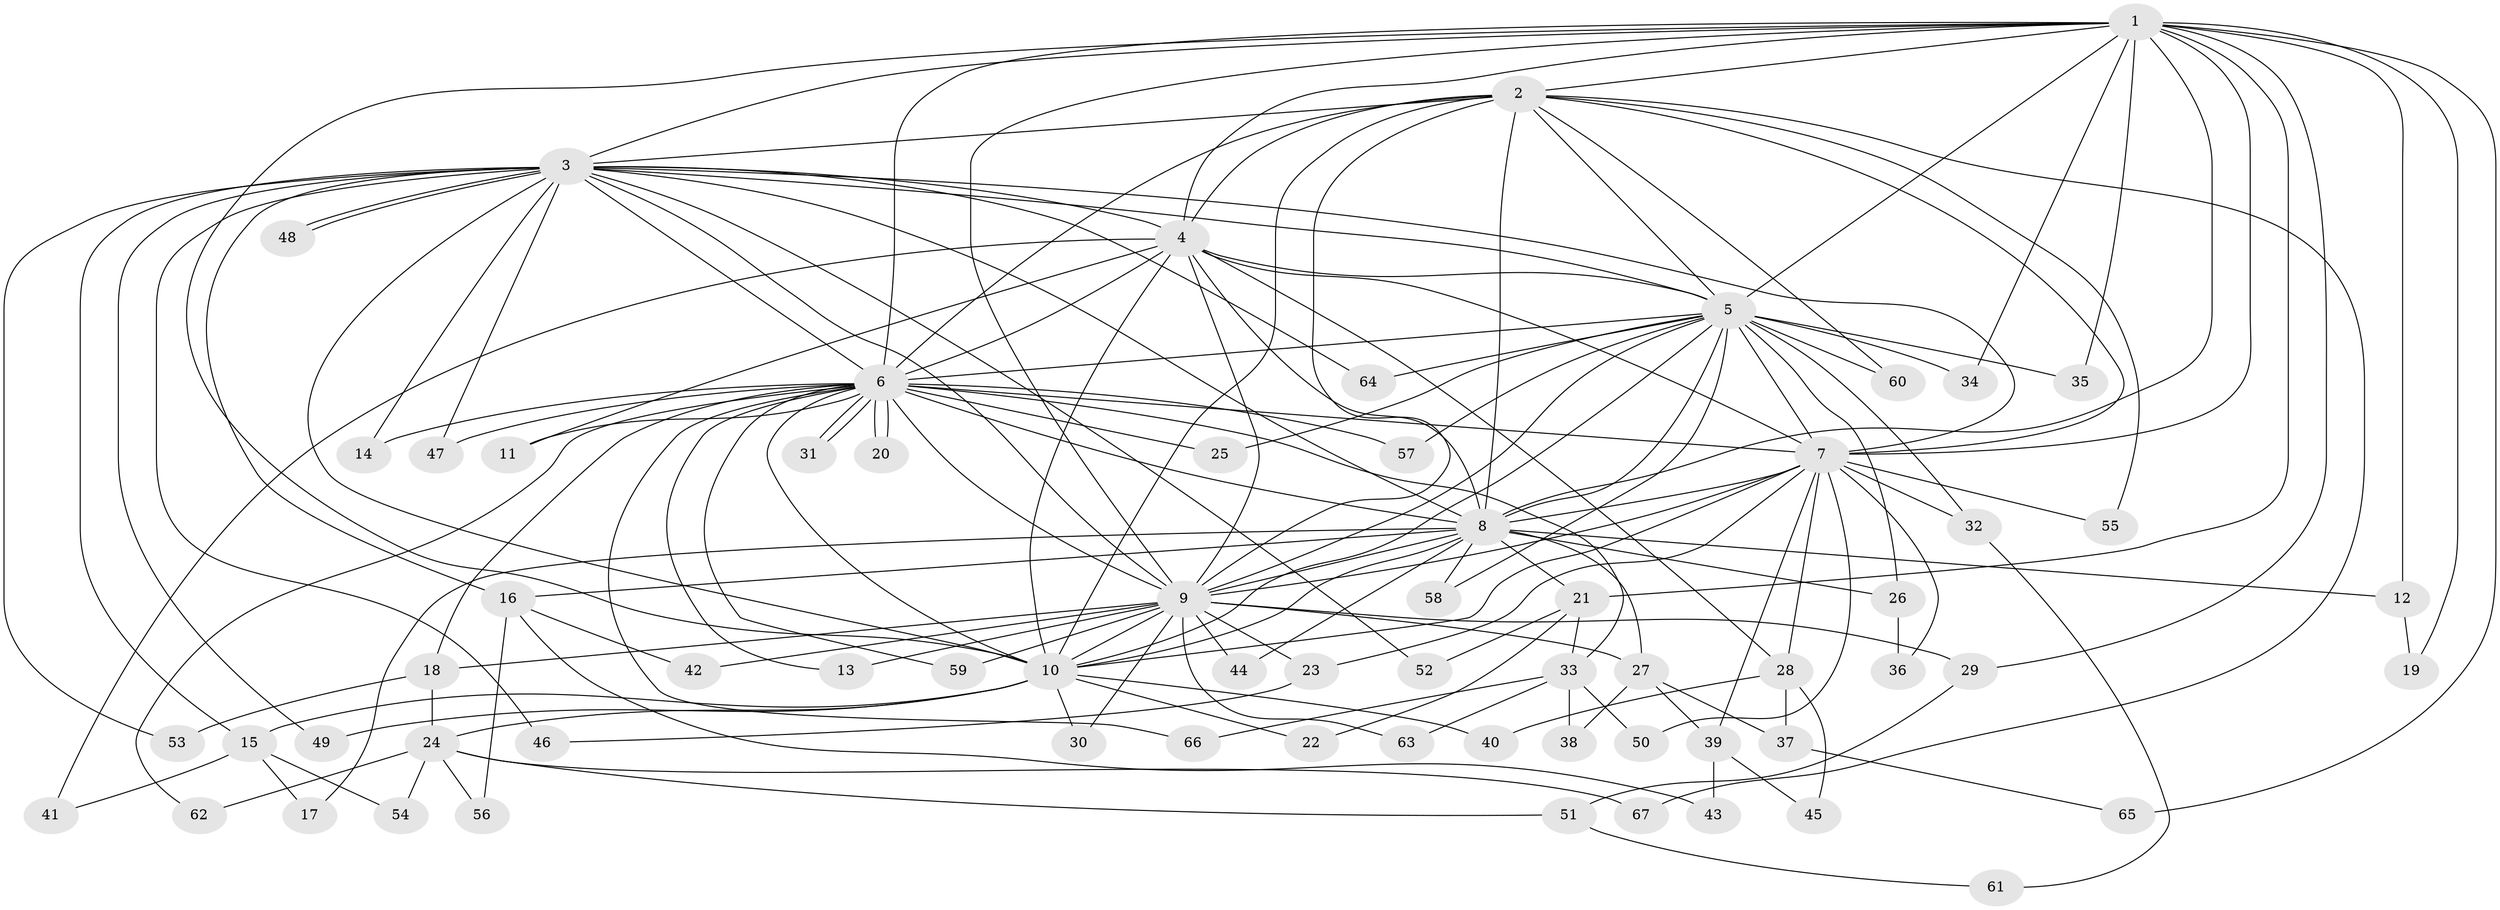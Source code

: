 // coarse degree distribution, {13: 0.02, 21: 0.02, 11: 0.02, 17: 0.04, 22: 0.02, 14: 0.04, 18: 0.02, 2: 0.58, 5: 0.1, 4: 0.04, 8: 0.02, 3: 0.06, 1: 0.02}
// Generated by graph-tools (version 1.1) at 2025/51/02/27/25 19:51:42]
// undirected, 67 vertices, 159 edges
graph export_dot {
graph [start="1"]
  node [color=gray90,style=filled];
  1;
  2;
  3;
  4;
  5;
  6;
  7;
  8;
  9;
  10;
  11;
  12;
  13;
  14;
  15;
  16;
  17;
  18;
  19;
  20;
  21;
  22;
  23;
  24;
  25;
  26;
  27;
  28;
  29;
  30;
  31;
  32;
  33;
  34;
  35;
  36;
  37;
  38;
  39;
  40;
  41;
  42;
  43;
  44;
  45;
  46;
  47;
  48;
  49;
  50;
  51;
  52;
  53;
  54;
  55;
  56;
  57;
  58;
  59;
  60;
  61;
  62;
  63;
  64;
  65;
  66;
  67;
  1 -- 2;
  1 -- 3;
  1 -- 4;
  1 -- 5;
  1 -- 6;
  1 -- 7;
  1 -- 8;
  1 -- 9;
  1 -- 10;
  1 -- 12;
  1 -- 19;
  1 -- 21;
  1 -- 29;
  1 -- 34;
  1 -- 35;
  1 -- 65;
  2 -- 3;
  2 -- 4;
  2 -- 5;
  2 -- 6;
  2 -- 7;
  2 -- 8;
  2 -- 9;
  2 -- 10;
  2 -- 55;
  2 -- 60;
  2 -- 67;
  3 -- 4;
  3 -- 5;
  3 -- 6;
  3 -- 7;
  3 -- 8;
  3 -- 9;
  3 -- 10;
  3 -- 14;
  3 -- 15;
  3 -- 16;
  3 -- 46;
  3 -- 47;
  3 -- 48;
  3 -- 48;
  3 -- 49;
  3 -- 52;
  3 -- 53;
  3 -- 64;
  4 -- 5;
  4 -- 6;
  4 -- 7;
  4 -- 8;
  4 -- 9;
  4 -- 10;
  4 -- 11;
  4 -- 28;
  4 -- 41;
  5 -- 6;
  5 -- 7;
  5 -- 8;
  5 -- 9;
  5 -- 10;
  5 -- 25;
  5 -- 26;
  5 -- 32;
  5 -- 34;
  5 -- 35;
  5 -- 57;
  5 -- 58;
  5 -- 60;
  5 -- 64;
  6 -- 7;
  6 -- 8;
  6 -- 9;
  6 -- 10;
  6 -- 11;
  6 -- 13;
  6 -- 14;
  6 -- 18;
  6 -- 20;
  6 -- 20;
  6 -- 25;
  6 -- 31;
  6 -- 31;
  6 -- 33;
  6 -- 47;
  6 -- 57;
  6 -- 59;
  6 -- 62;
  6 -- 66;
  7 -- 8;
  7 -- 9;
  7 -- 10;
  7 -- 23;
  7 -- 28;
  7 -- 32;
  7 -- 36;
  7 -- 39;
  7 -- 50;
  7 -- 55;
  8 -- 9;
  8 -- 10;
  8 -- 12;
  8 -- 16;
  8 -- 17;
  8 -- 21;
  8 -- 26;
  8 -- 27;
  8 -- 44;
  8 -- 58;
  9 -- 10;
  9 -- 13;
  9 -- 18;
  9 -- 23;
  9 -- 27;
  9 -- 29;
  9 -- 30;
  9 -- 42;
  9 -- 44;
  9 -- 59;
  9 -- 63;
  10 -- 15;
  10 -- 22;
  10 -- 24;
  10 -- 30;
  10 -- 40;
  10 -- 49;
  12 -- 19;
  15 -- 17;
  15 -- 41;
  15 -- 54;
  16 -- 42;
  16 -- 43;
  16 -- 56;
  18 -- 24;
  18 -- 53;
  21 -- 22;
  21 -- 33;
  21 -- 52;
  23 -- 46;
  24 -- 51;
  24 -- 54;
  24 -- 56;
  24 -- 62;
  24 -- 67;
  26 -- 36;
  27 -- 37;
  27 -- 38;
  27 -- 39;
  28 -- 37;
  28 -- 40;
  28 -- 45;
  29 -- 51;
  32 -- 61;
  33 -- 38;
  33 -- 50;
  33 -- 63;
  33 -- 66;
  37 -- 65;
  39 -- 43;
  39 -- 45;
  51 -- 61;
}
